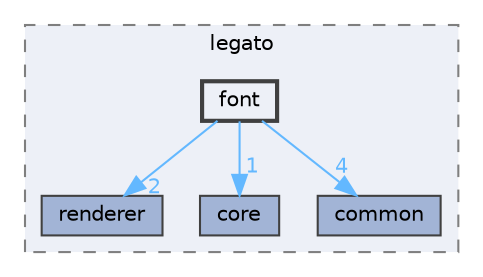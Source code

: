 digraph "C:/microchip/harmony3/gfx/middleware/legato/library/src/gfx/legato/font"
{
 // INTERACTIVE_SVG=YES
 // LATEX_PDF_SIZE
  bgcolor="transparent";
  edge [fontname=Helvetica,fontsize=10,labelfontname=Helvetica,labelfontsize=10];
  node [fontname=Helvetica,fontsize=10,shape=box,height=0.2,width=0.4];
  compound=true
  subgraph clusterdir_df0e2b4cdb64d3722aa48eb6b18a67e5 {
    graph [ bgcolor="#edf0f7", pencolor="grey50", label="legato", fontname=Helvetica,fontsize=10 style="filled,dashed", URL="dir_df0e2b4cdb64d3722aa48eb6b18a67e5.html",tooltip=""]
  dir_18f2fdeeef31186486f6c44486de345c [label="renderer", fillcolor="#a2b4d6", color="grey25", style="filled", URL="dir_18f2fdeeef31186486f6c44486de345c.html",tooltip=""];
  dir_6ea5fdd06250e5b2bba6c64e330e75e8 [label="core", fillcolor="#a2b4d6", color="grey25", style="filled", URL="dir_6ea5fdd06250e5b2bba6c64e330e75e8.html",tooltip=""];
  dir_b3f224f181338695a4734ca3080f2eb5 [label="common", fillcolor="#a2b4d6", color="grey25", style="filled", URL="dir_b3f224f181338695a4734ca3080f2eb5.html",tooltip=""];
  dir_d95dbeea804cdc145c362393af44e935 [label="font", fillcolor="#edf0f7", color="grey25", style="filled,bold", URL="dir_d95dbeea804cdc145c362393af44e935.html",tooltip=""];
  }
  dir_d95dbeea804cdc145c362393af44e935->dir_18f2fdeeef31186486f6c44486de345c [headlabel="2", labeldistance=1.5 headhref="dir_000036_000091.html" color="steelblue1" fontcolor="steelblue1"];
  dir_d95dbeea804cdc145c362393af44e935->dir_6ea5fdd06250e5b2bba6c64e330e75e8 [headlabel="1", labeldistance=1.5 headhref="dir_000036_000030.html" color="steelblue1" fontcolor="steelblue1"];
  dir_d95dbeea804cdc145c362393af44e935->dir_b3f224f181338695a4734ca3080f2eb5 [headlabel="4", labeldistance=1.5 headhref="dir_000036_000011.html" color="steelblue1" fontcolor="steelblue1"];
}
